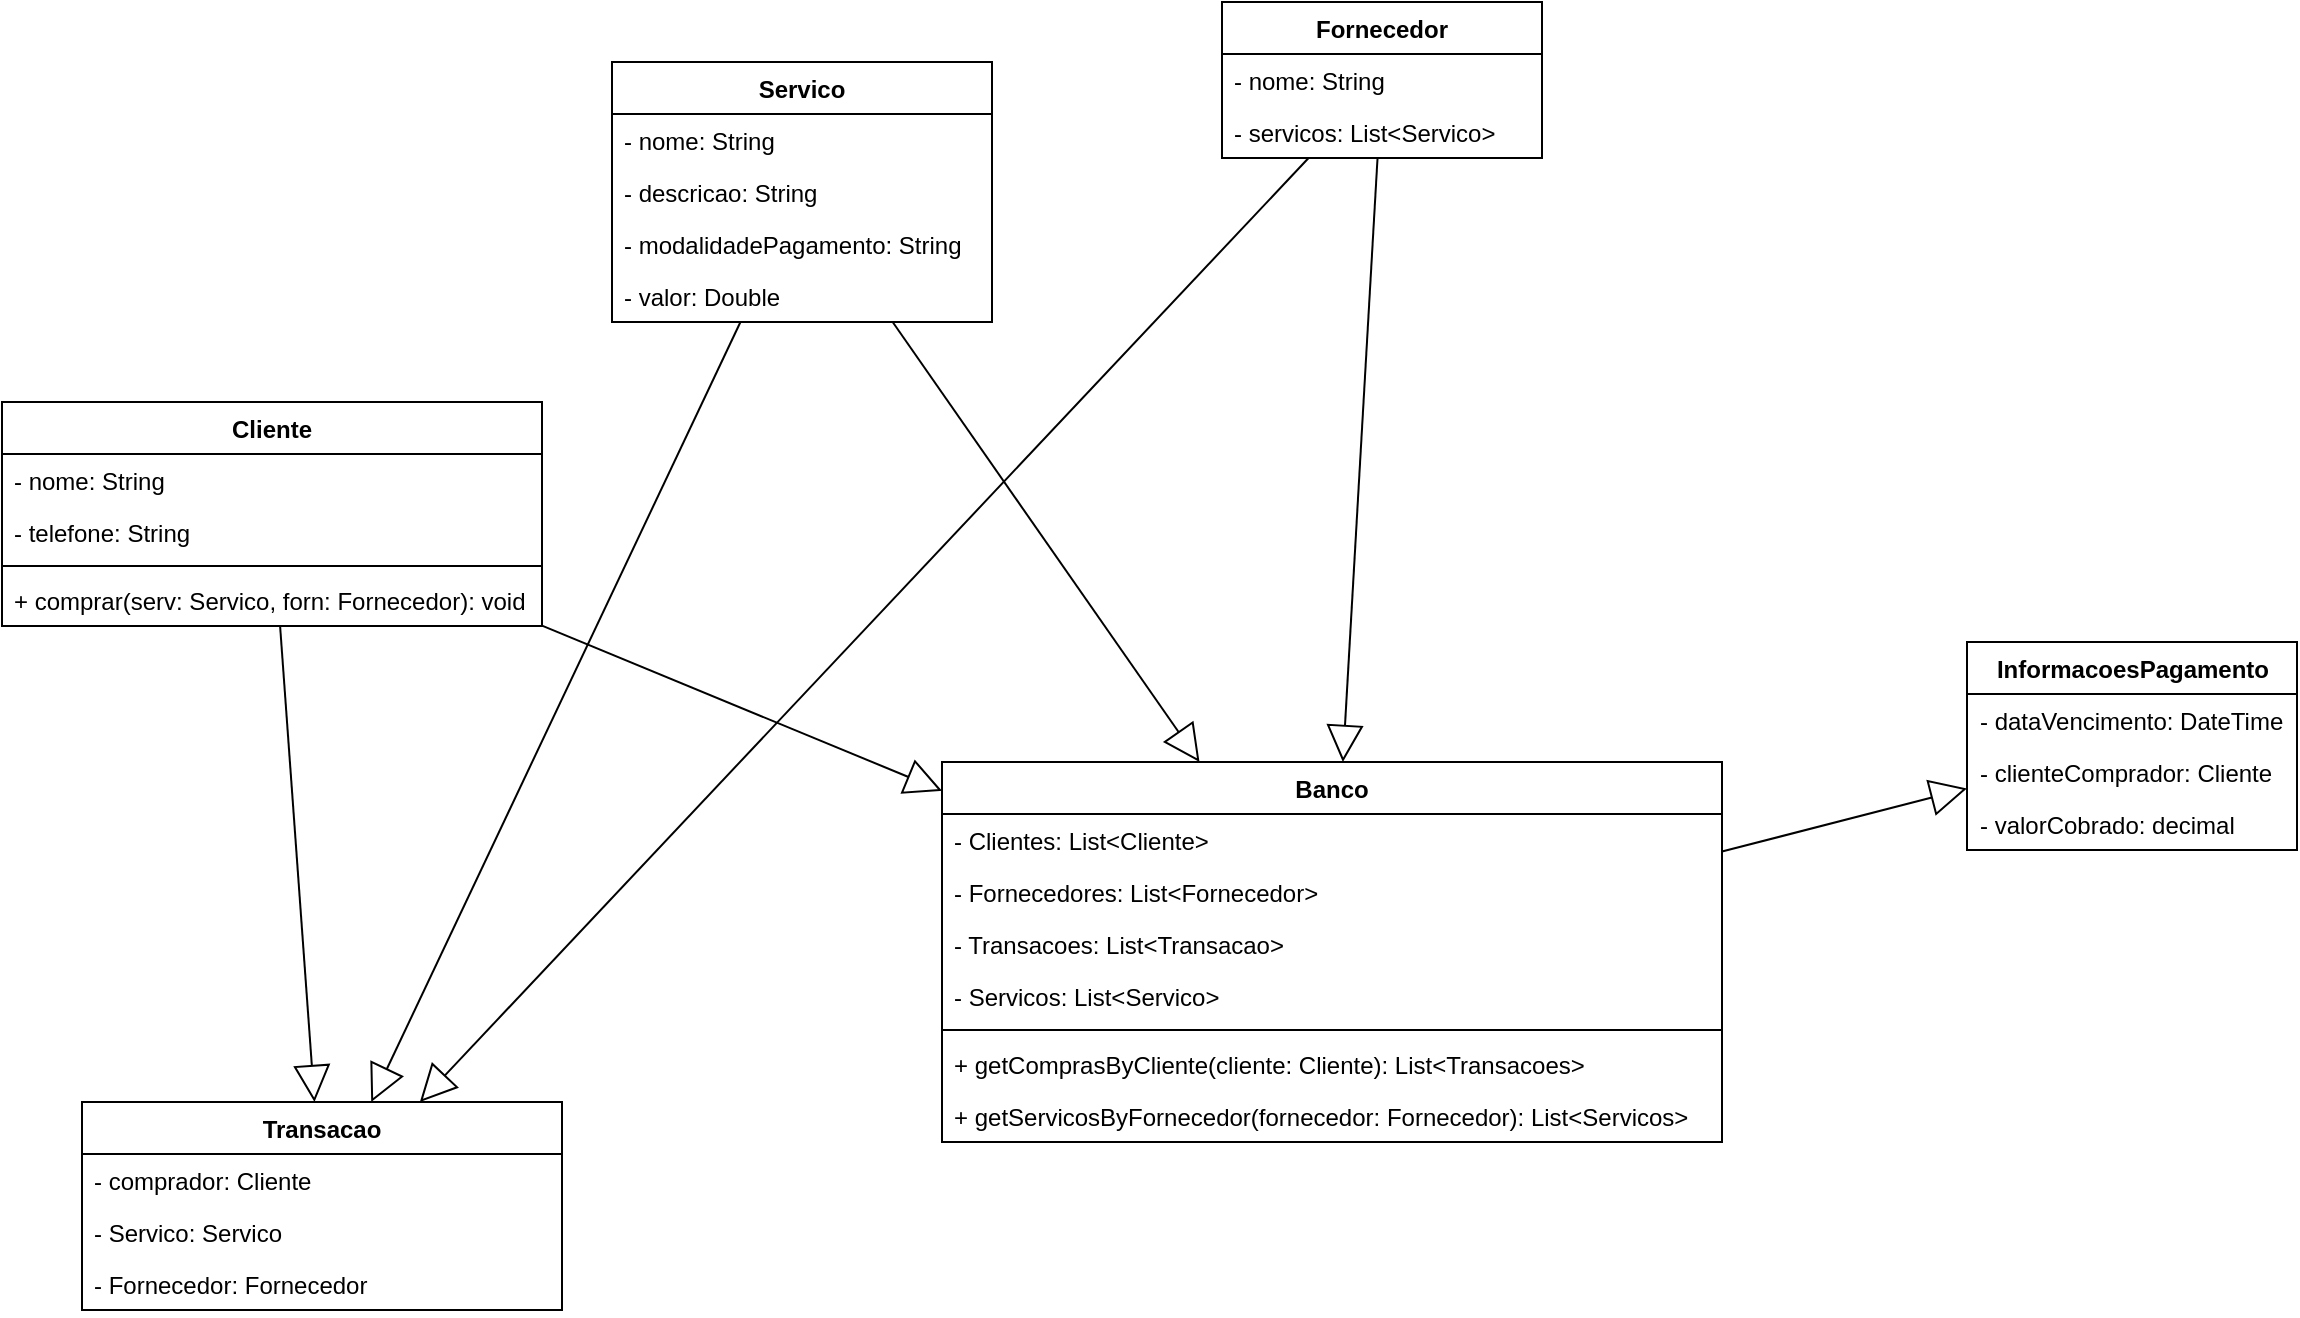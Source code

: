 <mxfile version="22.1.0" type="device">
  <diagram name="Página-1" id="wf2GuIBFq5m3tof9JPT8">
    <mxGraphModel dx="2145" dy="708" grid="1" gridSize="10" guides="1" tooltips="1" connect="1" arrows="1" fold="1" page="1" pageScale="1" pageWidth="827" pageHeight="1169" math="0" shadow="0">
      <root>
        <mxCell id="0" />
        <mxCell id="1" parent="0" />
        <mxCell id="B8EmS5QNmsXYKfcEEufn-13" value="Cliente" style="swimlane;fontStyle=1;align=center;verticalAlign=top;childLayout=stackLayout;horizontal=1;startSize=26;horizontalStack=0;resizeParent=1;resizeParentMax=0;resizeLast=0;collapsible=1;marginBottom=0;whiteSpace=wrap;html=1;" parent="1" vertex="1">
          <mxGeometry x="-220" y="230" width="270" height="112" as="geometry" />
        </mxCell>
        <mxCell id="gSfClM6evWWHBI8K1yLl-1" value="- nome: String" style="text;strokeColor=none;fillColor=none;align=left;verticalAlign=top;spacingLeft=4;spacingRight=4;overflow=hidden;rotatable=0;points=[[0,0.5],[1,0.5]];portConstraint=eastwest;whiteSpace=wrap;html=1;" vertex="1" parent="B8EmS5QNmsXYKfcEEufn-13">
          <mxGeometry y="26" width="270" height="26" as="geometry" />
        </mxCell>
        <mxCell id="gSfClM6evWWHBI8K1yLl-3" value="- telefone: String" style="text;strokeColor=none;fillColor=none;align=left;verticalAlign=top;spacingLeft=4;spacingRight=4;overflow=hidden;rotatable=0;points=[[0,0.5],[1,0.5]];portConstraint=eastwest;whiteSpace=wrap;html=1;" vertex="1" parent="B8EmS5QNmsXYKfcEEufn-13">
          <mxGeometry y="52" width="270" height="26" as="geometry" />
        </mxCell>
        <mxCell id="gSfClM6evWWHBI8K1yLl-14" value="" style="line;strokeWidth=1;fillColor=none;align=left;verticalAlign=middle;spacingTop=-1;spacingLeft=3;spacingRight=3;rotatable=0;labelPosition=right;points=[];portConstraint=eastwest;strokeColor=inherit;" vertex="1" parent="B8EmS5QNmsXYKfcEEufn-13">
          <mxGeometry y="78" width="270" height="8" as="geometry" />
        </mxCell>
        <mxCell id="gSfClM6evWWHBI8K1yLl-15" value="+ comprar(serv: Servico, forn: Fornecedor): void" style="text;strokeColor=none;fillColor=none;align=left;verticalAlign=top;spacingLeft=4;spacingRight=4;overflow=hidden;rotatable=0;points=[[0,0.5],[1,0.5]];portConstraint=eastwest;whiteSpace=wrap;html=1;" vertex="1" parent="B8EmS5QNmsXYKfcEEufn-13">
          <mxGeometry y="86" width="270" height="26" as="geometry" />
        </mxCell>
        <mxCell id="B8EmS5QNmsXYKfcEEufn-17" value="Servico" style="swimlane;fontStyle=1;align=center;verticalAlign=top;childLayout=stackLayout;horizontal=1;startSize=26;horizontalStack=0;resizeParent=1;resizeParentMax=0;resizeLast=0;collapsible=1;marginBottom=0;whiteSpace=wrap;html=1;" parent="1" vertex="1">
          <mxGeometry x="85" y="60" width="190" height="130" as="geometry" />
        </mxCell>
        <mxCell id="B8EmS5QNmsXYKfcEEufn-50" value="- nome: String" style="text;strokeColor=none;fillColor=none;align=left;verticalAlign=top;spacingLeft=4;spacingRight=4;overflow=hidden;rotatable=0;points=[[0,0.5],[1,0.5]];portConstraint=eastwest;whiteSpace=wrap;html=1;" parent="B8EmS5QNmsXYKfcEEufn-17" vertex="1">
          <mxGeometry y="26" width="190" height="26" as="geometry" />
        </mxCell>
        <mxCell id="gSfClM6evWWHBI8K1yLl-5" value="- descricao: String" style="text;strokeColor=none;fillColor=none;align=left;verticalAlign=top;spacingLeft=4;spacingRight=4;overflow=hidden;rotatable=0;points=[[0,0.5],[1,0.5]];portConstraint=eastwest;whiteSpace=wrap;html=1;" vertex="1" parent="B8EmS5QNmsXYKfcEEufn-17">
          <mxGeometry y="52" width="190" height="26" as="geometry" />
        </mxCell>
        <mxCell id="B8EmS5QNmsXYKfcEEufn-18" value="- modalidadePagamento: String" style="text;strokeColor=none;fillColor=none;align=left;verticalAlign=top;spacingLeft=4;spacingRight=4;overflow=hidden;rotatable=0;points=[[0,0.5],[1,0.5]];portConstraint=eastwest;whiteSpace=wrap;html=1;" parent="B8EmS5QNmsXYKfcEEufn-17" vertex="1">
          <mxGeometry y="78" width="190" height="26" as="geometry" />
        </mxCell>
        <mxCell id="gSfClM6evWWHBI8K1yLl-4" value="- valor: Double" style="text;strokeColor=none;fillColor=none;align=left;verticalAlign=top;spacingLeft=4;spacingRight=4;overflow=hidden;rotatable=0;points=[[0,0.5],[1,0.5]];portConstraint=eastwest;whiteSpace=wrap;html=1;" vertex="1" parent="B8EmS5QNmsXYKfcEEufn-17">
          <mxGeometry y="104" width="190" height="26" as="geometry" />
        </mxCell>
        <mxCell id="B8EmS5QNmsXYKfcEEufn-21" value="Fornecedor" style="swimlane;fontStyle=1;align=center;verticalAlign=top;childLayout=stackLayout;horizontal=1;startSize=26;horizontalStack=0;resizeParent=1;resizeParentMax=0;resizeLast=0;collapsible=1;marginBottom=0;whiteSpace=wrap;html=1;" parent="1" vertex="1">
          <mxGeometry x="390" y="30" width="160" height="78" as="geometry" />
        </mxCell>
        <mxCell id="B8EmS5QNmsXYKfcEEufn-22" value="- nome: String" style="text;strokeColor=none;fillColor=none;align=left;verticalAlign=top;spacingLeft=4;spacingRight=4;overflow=hidden;rotatable=0;points=[[0,0.5],[1,0.5]];portConstraint=eastwest;whiteSpace=wrap;html=1;" parent="B8EmS5QNmsXYKfcEEufn-21" vertex="1">
          <mxGeometry y="26" width="160" height="26" as="geometry" />
        </mxCell>
        <mxCell id="B8EmS5QNmsXYKfcEEufn-49" value="- servicos: List&amp;lt;Servico&amp;gt;" style="text;strokeColor=none;fillColor=none;align=left;verticalAlign=top;spacingLeft=4;spacingRight=4;overflow=hidden;rotatable=0;points=[[0,0.5],[1,0.5]];portConstraint=eastwest;whiteSpace=wrap;html=1;" parent="B8EmS5QNmsXYKfcEEufn-21" vertex="1">
          <mxGeometry y="52" width="160" height="26" as="geometry" />
        </mxCell>
        <mxCell id="B8EmS5QNmsXYKfcEEufn-25" value="Banco" style="swimlane;fontStyle=1;align=center;verticalAlign=top;childLayout=stackLayout;horizontal=1;startSize=26;horizontalStack=0;resizeParent=1;resizeParentMax=0;resizeLast=0;collapsible=1;marginBottom=0;whiteSpace=wrap;html=1;" parent="1" vertex="1">
          <mxGeometry x="250" y="410" width="390" height="190" as="geometry" />
        </mxCell>
        <mxCell id="gSfClM6evWWHBI8K1yLl-16" value="- Clientes: List&amp;lt;Cliente&amp;gt;" style="text;strokeColor=none;fillColor=none;align=left;verticalAlign=top;spacingLeft=4;spacingRight=4;overflow=hidden;rotatable=0;points=[[0,0.5],[1,0.5]];portConstraint=eastwest;whiteSpace=wrap;html=1;" vertex="1" parent="B8EmS5QNmsXYKfcEEufn-25">
          <mxGeometry y="26" width="390" height="26" as="geometry" />
        </mxCell>
        <mxCell id="gSfClM6evWWHBI8K1yLl-17" value="- Fornecedores: List&amp;lt;Fornecedor&amp;gt;" style="text;strokeColor=none;fillColor=none;align=left;verticalAlign=top;spacingLeft=4;spacingRight=4;overflow=hidden;rotatable=0;points=[[0,0.5],[1,0.5]];portConstraint=eastwest;whiteSpace=wrap;html=1;" vertex="1" parent="B8EmS5QNmsXYKfcEEufn-25">
          <mxGeometry y="52" width="390" height="26" as="geometry" />
        </mxCell>
        <mxCell id="gSfClM6evWWHBI8K1yLl-18" value="&lt;div&gt;- Transacoes: List&amp;lt;Transacao&amp;gt;&lt;/div&gt;" style="text;strokeColor=none;fillColor=none;align=left;verticalAlign=top;spacingLeft=4;spacingRight=4;overflow=hidden;rotatable=0;points=[[0,0.5],[1,0.5]];portConstraint=eastwest;whiteSpace=wrap;html=1;" vertex="1" parent="B8EmS5QNmsXYKfcEEufn-25">
          <mxGeometry y="78" width="390" height="26" as="geometry" />
        </mxCell>
        <mxCell id="gSfClM6evWWHBI8K1yLl-19" value="- Servicos: List&amp;lt;Servico&amp;gt;" style="text;strokeColor=none;fillColor=none;align=left;verticalAlign=top;spacingLeft=4;spacingRight=4;overflow=hidden;rotatable=0;points=[[0,0.5],[1,0.5]];portConstraint=eastwest;whiteSpace=wrap;html=1;" vertex="1" parent="B8EmS5QNmsXYKfcEEufn-25">
          <mxGeometry y="104" width="390" height="26" as="geometry" />
        </mxCell>
        <mxCell id="B8EmS5QNmsXYKfcEEufn-27" value="" style="line;strokeWidth=1;fillColor=none;align=left;verticalAlign=middle;spacingTop=-1;spacingLeft=3;spacingRight=3;rotatable=0;labelPosition=right;points=[];portConstraint=eastwest;strokeColor=inherit;" parent="B8EmS5QNmsXYKfcEEufn-25" vertex="1">
          <mxGeometry y="130" width="390" height="8" as="geometry" />
        </mxCell>
        <mxCell id="B8EmS5QNmsXYKfcEEufn-28" value="+ getComprasByCliente(cliente: Cliente): List&amp;lt;Transacoes&amp;gt;" style="text;strokeColor=none;fillColor=none;align=left;verticalAlign=top;spacingLeft=4;spacingRight=4;overflow=hidden;rotatable=0;points=[[0,0.5],[1,0.5]];portConstraint=eastwest;whiteSpace=wrap;html=1;" parent="B8EmS5QNmsXYKfcEEufn-25" vertex="1">
          <mxGeometry y="138" width="390" height="26" as="geometry" />
        </mxCell>
        <mxCell id="gSfClM6evWWHBI8K1yLl-20" value="+ getServicosByFornecedor(fornecedor: Fornecedor): List&amp;lt;Servicos&amp;gt;" style="text;strokeColor=none;fillColor=none;align=left;verticalAlign=top;spacingLeft=4;spacingRight=4;overflow=hidden;rotatable=0;points=[[0,0.5],[1,0.5]];portConstraint=eastwest;whiteSpace=wrap;html=1;" vertex="1" parent="B8EmS5QNmsXYKfcEEufn-25">
          <mxGeometry y="164" width="390" height="26" as="geometry" />
        </mxCell>
        <mxCell id="B8EmS5QNmsXYKfcEEufn-29" value="Transacao" style="swimlane;fontStyle=1;align=center;verticalAlign=top;childLayout=stackLayout;horizontal=1;startSize=26;horizontalStack=0;resizeParent=1;resizeParentMax=0;resizeLast=0;collapsible=1;marginBottom=0;whiteSpace=wrap;html=1;" parent="1" vertex="1">
          <mxGeometry x="-180" y="580" width="240" height="104" as="geometry">
            <mxRectangle x="230" y="420" width="100" height="30" as="alternateBounds" />
          </mxGeometry>
        </mxCell>
        <mxCell id="gSfClM6evWWHBI8K1yLl-8" value="- comprador: Cliente" style="text;strokeColor=none;fillColor=none;align=left;verticalAlign=top;spacingLeft=4;spacingRight=4;overflow=hidden;rotatable=0;points=[[0,0.5],[1,0.5]];portConstraint=eastwest;whiteSpace=wrap;html=1;" vertex="1" parent="B8EmS5QNmsXYKfcEEufn-29">
          <mxGeometry y="26" width="240" height="26" as="geometry" />
        </mxCell>
        <mxCell id="gSfClM6evWWHBI8K1yLl-9" value="- Servico: Servico" style="text;strokeColor=none;fillColor=none;align=left;verticalAlign=top;spacingLeft=4;spacingRight=4;overflow=hidden;rotatable=0;points=[[0,0.5],[1,0.5]];portConstraint=eastwest;whiteSpace=wrap;html=1;" vertex="1" parent="B8EmS5QNmsXYKfcEEufn-29">
          <mxGeometry y="52" width="240" height="26" as="geometry" />
        </mxCell>
        <mxCell id="gSfClM6evWWHBI8K1yLl-10" value="- Fornecedor: Fornecedor" style="text;strokeColor=none;fillColor=none;align=left;verticalAlign=top;spacingLeft=4;spacingRight=4;overflow=hidden;rotatable=0;points=[[0,0.5],[1,0.5]];portConstraint=eastwest;whiteSpace=wrap;html=1;" vertex="1" parent="B8EmS5QNmsXYKfcEEufn-29">
          <mxGeometry y="78" width="240" height="26" as="geometry" />
        </mxCell>
        <mxCell id="B8EmS5QNmsXYKfcEEufn-41" value="InformacoesPagamento" style="swimlane;fontStyle=1;align=center;verticalAlign=top;childLayout=stackLayout;horizontal=1;startSize=26;horizontalStack=0;resizeParent=1;resizeParentMax=0;resizeLast=0;collapsible=1;marginBottom=0;whiteSpace=wrap;html=1;" parent="1" vertex="1">
          <mxGeometry x="762.5" y="350" width="165" height="104" as="geometry" />
        </mxCell>
        <mxCell id="B8EmS5QNmsXYKfcEEufn-42" value="- dataVencimento: DateTime" style="text;strokeColor=none;fillColor=none;align=left;verticalAlign=top;spacingLeft=4;spacingRight=4;overflow=hidden;rotatable=0;points=[[0,0.5],[1,0.5]];portConstraint=eastwest;whiteSpace=wrap;html=1;" parent="B8EmS5QNmsXYKfcEEufn-41" vertex="1">
          <mxGeometry y="26" width="165" height="26" as="geometry" />
        </mxCell>
        <mxCell id="B8EmS5QNmsXYKfcEEufn-45" value="- clienteComprador: Cliente" style="text;strokeColor=none;fillColor=none;align=left;verticalAlign=top;spacingLeft=4;spacingRight=4;overflow=hidden;rotatable=0;points=[[0,0.5],[1,0.5]];portConstraint=eastwest;whiteSpace=wrap;html=1;" parent="B8EmS5QNmsXYKfcEEufn-41" vertex="1">
          <mxGeometry y="52" width="165" height="26" as="geometry" />
        </mxCell>
        <mxCell id="B8EmS5QNmsXYKfcEEufn-46" value="- valorCobrado: decimal" style="text;strokeColor=none;fillColor=none;align=left;verticalAlign=top;spacingLeft=4;spacingRight=4;overflow=hidden;rotatable=0;points=[[0,0.5],[1,0.5]];portConstraint=eastwest;whiteSpace=wrap;html=1;" parent="B8EmS5QNmsXYKfcEEufn-41" vertex="1">
          <mxGeometry y="78" width="165" height="26" as="geometry" />
        </mxCell>
        <mxCell id="gSfClM6evWWHBI8K1yLl-7" value="" style="endArrow=block;endSize=16;endFill=0;html=1;rounded=0;" edge="1" parent="1" source="B8EmS5QNmsXYKfcEEufn-25" target="B8EmS5QNmsXYKfcEEufn-41">
          <mxGeometry width="160" relative="1" as="geometry">
            <mxPoint x="580" y="320" as="sourcePoint" />
            <mxPoint x="740" y="320" as="targetPoint" />
          </mxGeometry>
        </mxCell>
        <mxCell id="gSfClM6evWWHBI8K1yLl-11" value="" style="endArrow=block;endSize=16;endFill=0;html=1;rounded=0;" edge="1" parent="1" source="B8EmS5QNmsXYKfcEEufn-21" target="B8EmS5QNmsXYKfcEEufn-29">
          <mxGeometry width="160" relative="1" as="geometry">
            <mxPoint x="260" y="260" as="sourcePoint" />
            <mxPoint x="420" y="260" as="targetPoint" />
          </mxGeometry>
        </mxCell>
        <mxCell id="gSfClM6evWWHBI8K1yLl-12" value="" style="endArrow=block;endSize=16;endFill=0;html=1;rounded=0;" edge="1" parent="1" source="B8EmS5QNmsXYKfcEEufn-13" target="B8EmS5QNmsXYKfcEEufn-29">
          <mxGeometry width="160" relative="1" as="geometry">
            <mxPoint x="120" y="250" as="sourcePoint" />
            <mxPoint x="280" y="250" as="targetPoint" />
          </mxGeometry>
        </mxCell>
        <mxCell id="gSfClM6evWWHBI8K1yLl-13" value="" style="endArrow=block;endSize=16;endFill=0;html=1;rounded=0;" edge="1" parent="1" source="B8EmS5QNmsXYKfcEEufn-17" target="B8EmS5QNmsXYKfcEEufn-29">
          <mxGeometry width="160" relative="1" as="geometry">
            <mxPoint x="30" y="318" as="sourcePoint" />
            <mxPoint x="84" y="360" as="targetPoint" />
          </mxGeometry>
        </mxCell>
        <mxCell id="gSfClM6evWWHBI8K1yLl-22" value="" style="endArrow=block;endSize=16;endFill=0;html=1;rounded=0;" edge="1" parent="1" source="B8EmS5QNmsXYKfcEEufn-21" target="B8EmS5QNmsXYKfcEEufn-25">
          <mxGeometry width="160" relative="1" as="geometry">
            <mxPoint x="443" y="118" as="sourcePoint" />
            <mxPoint x="-1" y="590" as="targetPoint" />
          </mxGeometry>
        </mxCell>
        <mxCell id="gSfClM6evWWHBI8K1yLl-23" value="" style="endArrow=block;endSize=16;endFill=0;html=1;rounded=0;" edge="1" parent="1" source="B8EmS5QNmsXYKfcEEufn-17" target="B8EmS5QNmsXYKfcEEufn-25">
          <mxGeometry width="160" relative="1" as="geometry">
            <mxPoint x="483" y="118" as="sourcePoint" />
            <mxPoint x="497" y="274" as="targetPoint" />
          </mxGeometry>
        </mxCell>
        <mxCell id="gSfClM6evWWHBI8K1yLl-24" value="" style="endArrow=block;endSize=16;endFill=0;html=1;rounded=0;" edge="1" parent="1" source="B8EmS5QNmsXYKfcEEufn-13" target="B8EmS5QNmsXYKfcEEufn-25">
          <mxGeometry width="160" relative="1" as="geometry">
            <mxPoint x="278" y="200" as="sourcePoint" />
            <mxPoint x="377" y="274" as="targetPoint" />
          </mxGeometry>
        </mxCell>
      </root>
    </mxGraphModel>
  </diagram>
</mxfile>
